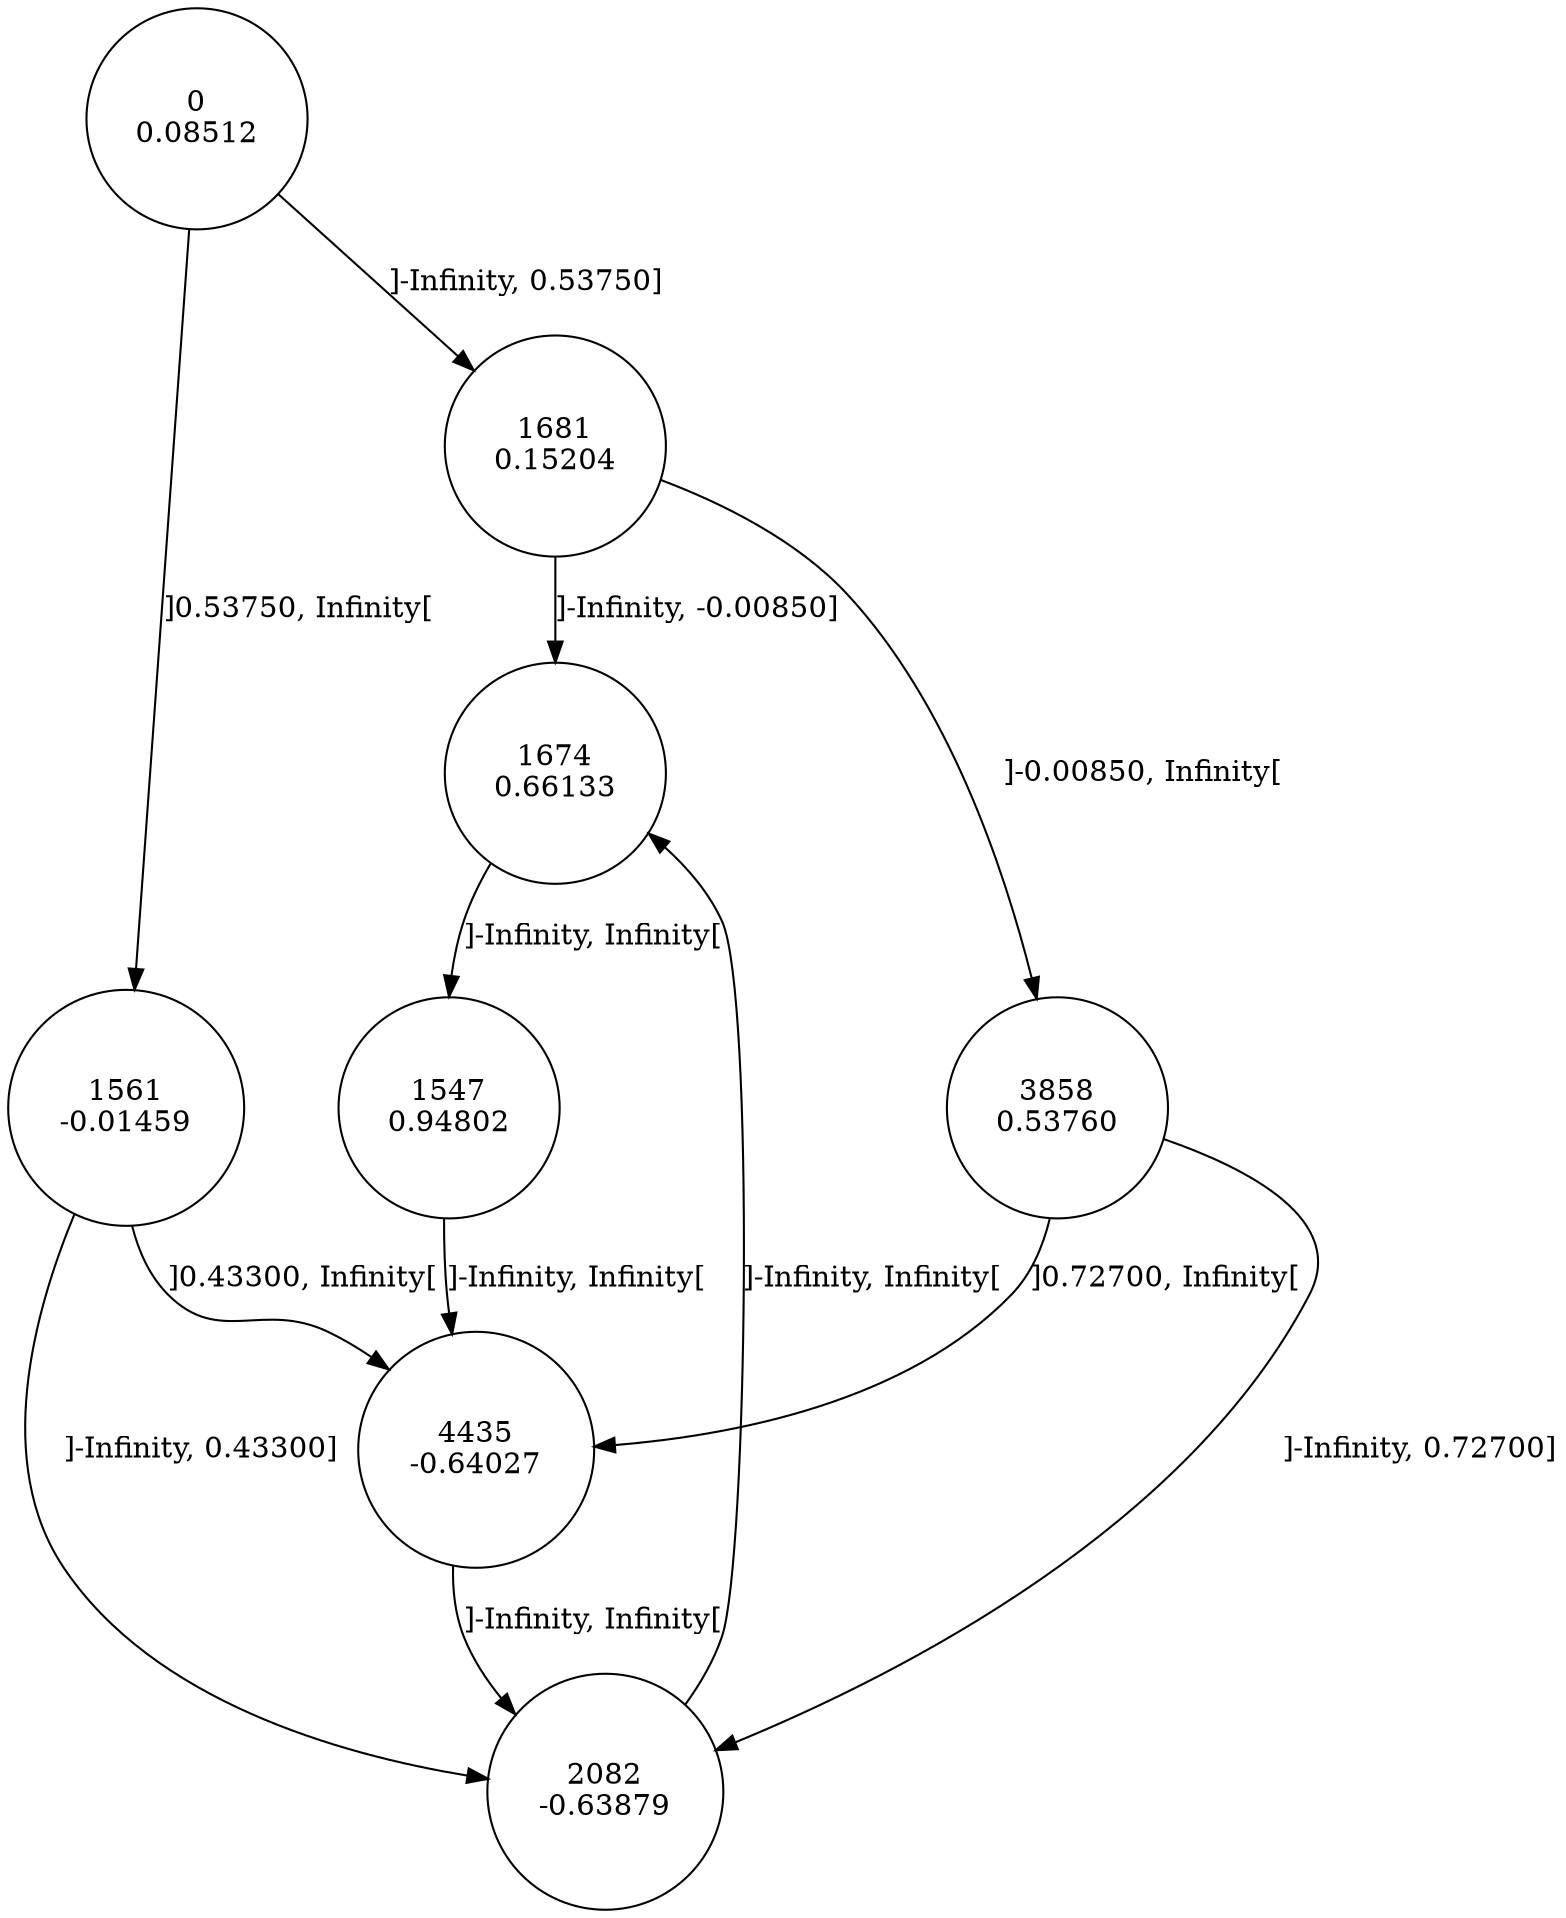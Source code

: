 digraph DFA {
0 [shape=circle, label="0\n0.08512"];
	0 -> 1681 [label="]-Infinity, 0.53750]"];
	0 -> 1561 [label="]0.53750, Infinity["];
1561 [shape=circle, label="1561\n-0.01459"];
	1561 -> 2082 [label="]-Infinity, 0.43300]"];
	1561 -> 4435 [label="]0.43300, Infinity["];
4435 [shape=circle, label="4435\n-0.64027"];
	4435 -> 2082 [label="]-Infinity, Infinity["];
2082 [shape=circle, label="2082\n-0.63879"];
	2082 -> 1674 [label="]-Infinity, Infinity["];
1674 [shape=circle, label="1674\n0.66133"];
	1674 -> 1547 [label="]-Infinity, Infinity["];
1547 [shape=circle, label="1547\n0.94802"];
	1547 -> 4435 [label="]-Infinity, Infinity["];
1681 [shape=circle, label="1681\n0.15204"];
	1681 -> 1674 [label="]-Infinity, -0.00850]"];
	1681 -> 3858 [label="]-0.00850, Infinity["];
3858 [shape=circle, label="3858\n0.53760"];
	3858 -> 2082 [label="]-Infinity, 0.72700]"];
	3858 -> 4435 [label="]0.72700, Infinity["];
}